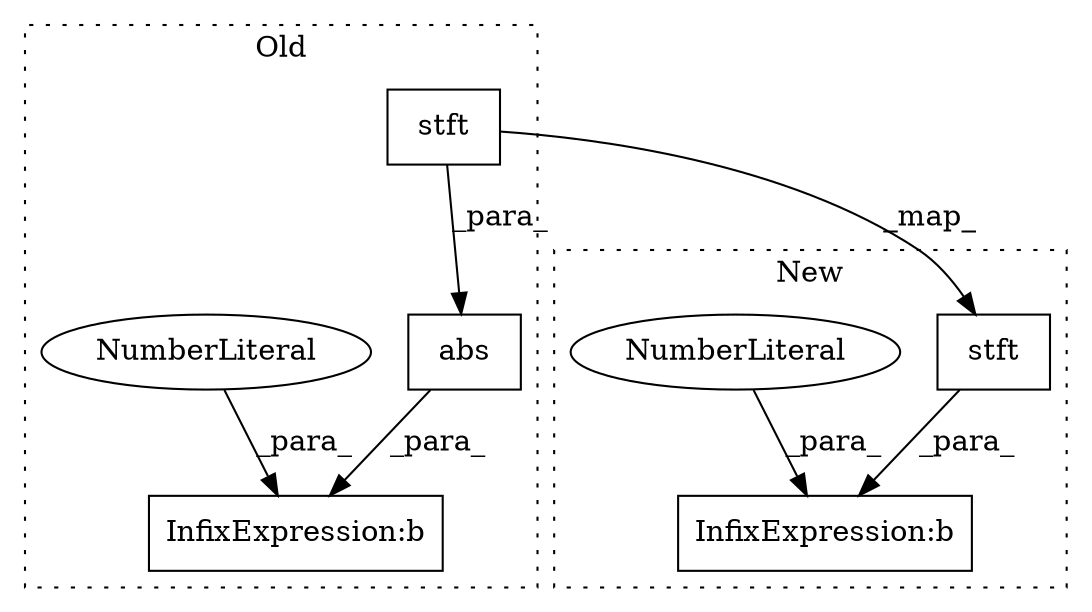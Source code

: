 digraph G {
subgraph cluster0 {
1 [label="stft" a="32" s="686,709" l="5,1" shape="box"];
5 [label="InfixExpression:b" a="27" s="711" l="3" shape="box"];
6 [label="NumberLiteral" a="34" s="714" l="1" shape="ellipse"];
7 [label="abs" a="32" s="674,710" l="4,1" shape="box"];
label = "Old";
style="dotted";
}
subgraph cluster1 {
2 [label="stft" a="32" s="647,670" l="5,1" shape="box"];
3 [label="InfixExpression:b" a="27" s="708" l="3" shape="box"];
4 [label="NumberLiteral" a="34" s="711" l="1" shape="ellipse"];
label = "New";
style="dotted";
}
1 -> 2 [label="_map_"];
1 -> 7 [label="_para_"];
2 -> 3 [label="_para_"];
4 -> 3 [label="_para_"];
6 -> 5 [label="_para_"];
7 -> 5 [label="_para_"];
}